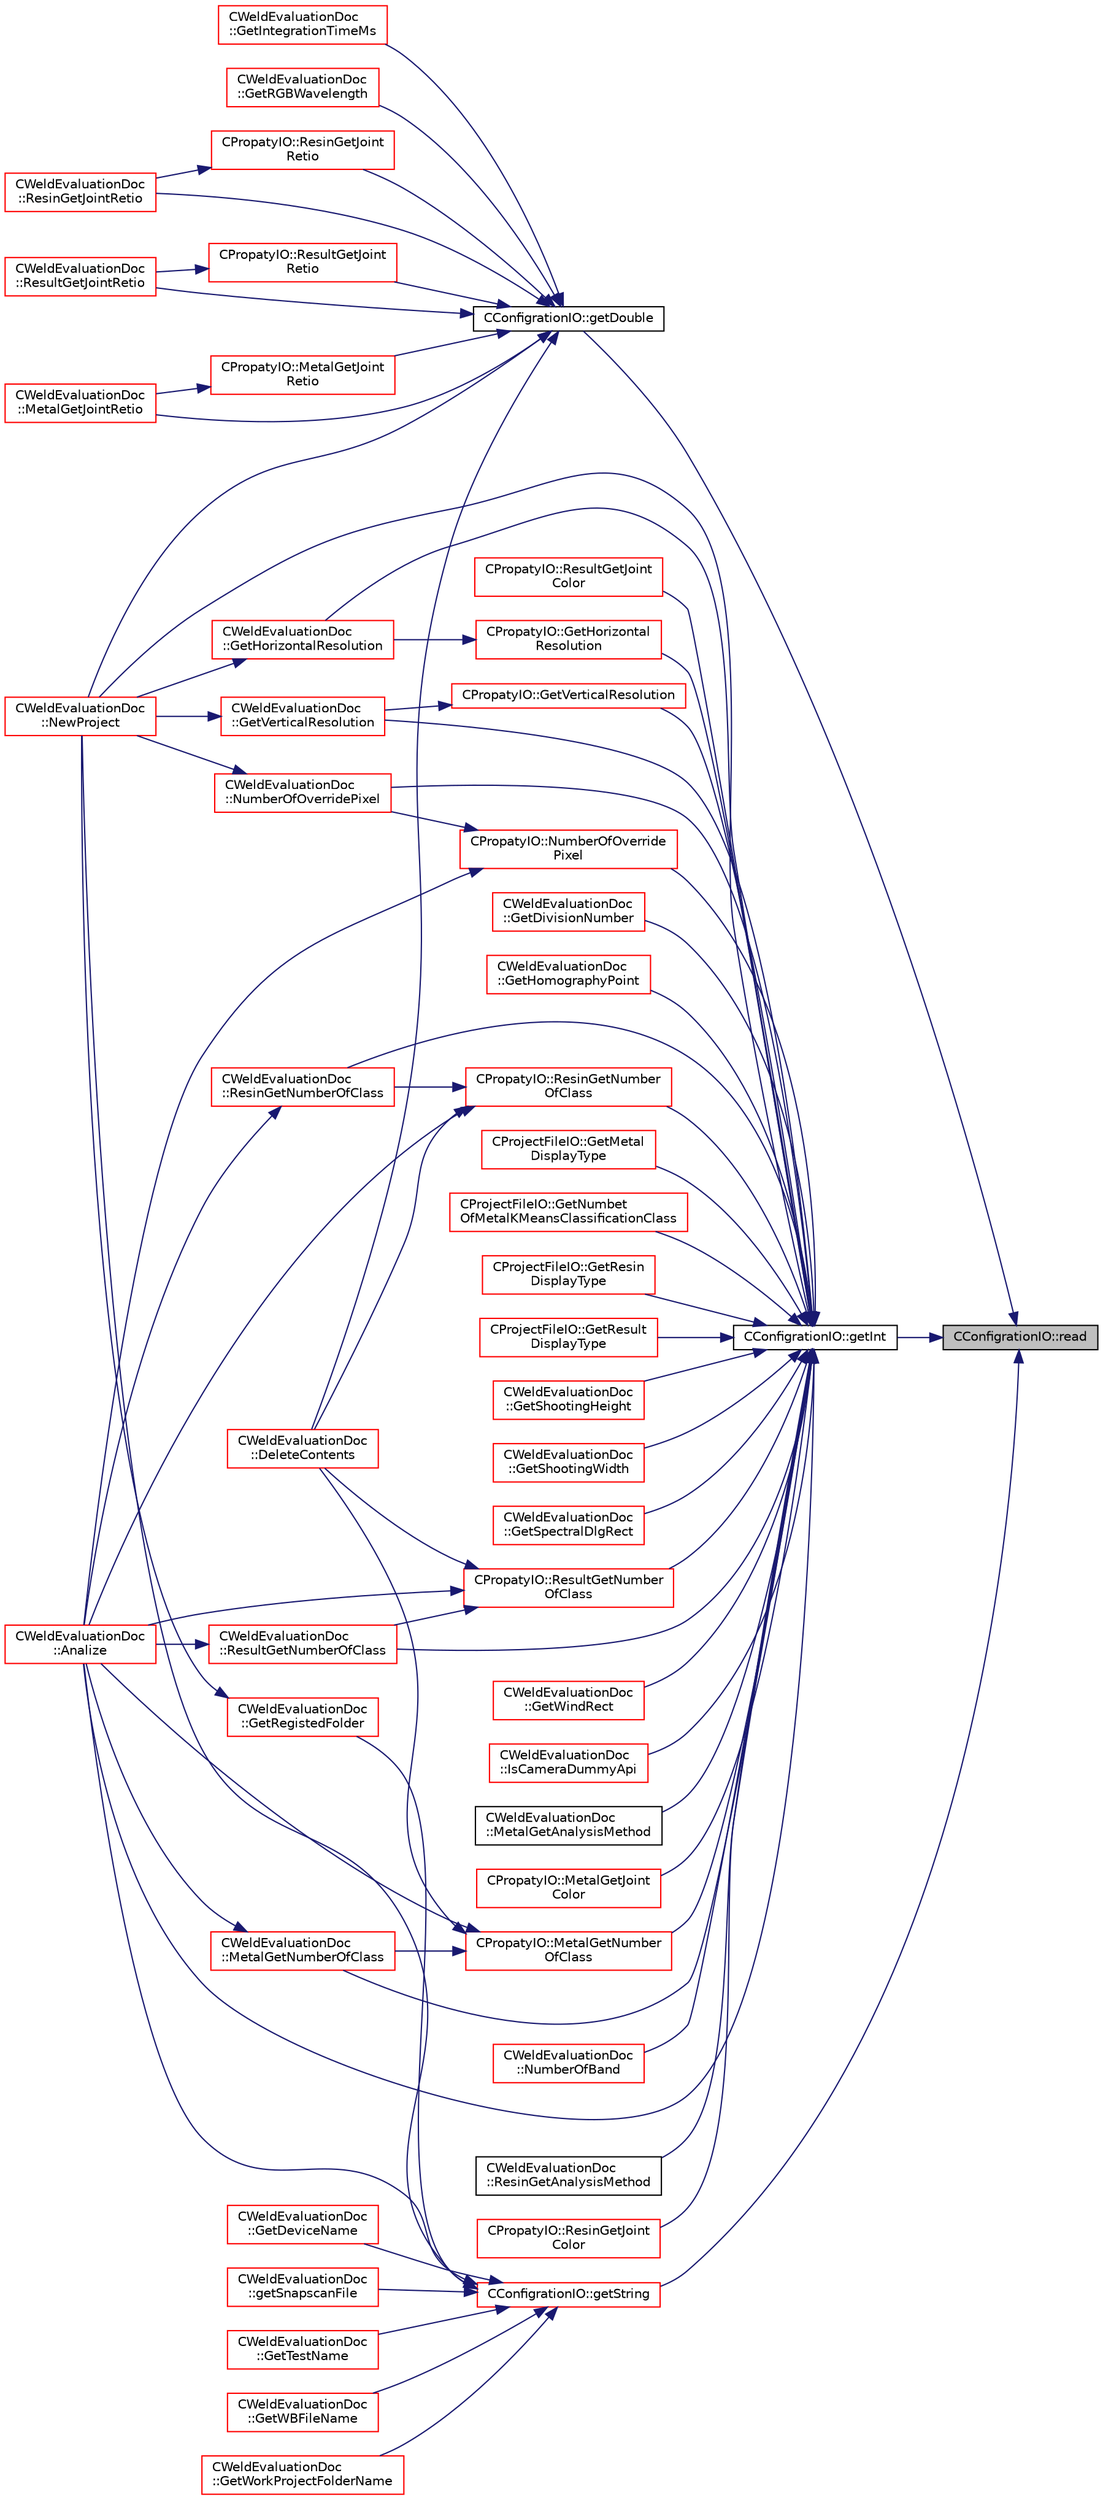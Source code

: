digraph "CConfigrationIO::read"
{
 // LATEX_PDF_SIZE
  edge [fontname="Helvetica",fontsize="10",labelfontname="Helvetica",labelfontsize="10"];
  node [fontname="Helvetica",fontsize="10",shape=record];
  rankdir="RL";
  Node1 [label="CConfigrationIO::read",height=0.2,width=0.4,color="black", fillcolor="grey75", style="filled", fontcolor="black",tooltip="指定セクションのキー値を取得"];
  Node1 -> Node2 [dir="back",color="midnightblue",fontsize="10",style="solid",fontname="Helvetica"];
  Node2 [label="CConfigrationIO::getDouble",height=0.2,width=0.4,color="black", fillcolor="white", style="filled",URL="$class_c_configration_i_o.html#a460fe4c9b31d05649b998bcf78f2568d",tooltip="指定セクションのキー値（浮動小数点）を取得"];
  Node2 -> Node3 [dir="back",color="midnightblue",fontsize="10",style="solid",fontname="Helvetica"];
  Node3 [label="CWeldEvaluationDoc\l::DeleteContents",height=0.2,width=0.4,color="red", fillcolor="white", style="filled",URL="$class_c_weld_evaluation_doc.html#a21fcb772f7329ee52b9b1922b133eca0",tooltip="スキャン情報の削除"];
  Node2 -> Node5 [dir="back",color="midnightblue",fontsize="10",style="solid",fontname="Helvetica"];
  Node5 [label="CWeldEvaluationDoc\l::GetIntegrationTimeMs",height=0.2,width=0.4,color="red", fillcolor="white", style="filled",URL="$class_c_weld_evaluation_doc.html#aee173a16c4edff26f7f7f0bd15c1c671",tooltip="Integration_time_msの取得"];
  Node2 -> Node13 [dir="back",color="midnightblue",fontsize="10",style="solid",fontname="Helvetica"];
  Node13 [label="CWeldEvaluationDoc\l::GetRGBWavelength",height=0.2,width=0.4,color="red", fillcolor="white", style="filled",URL="$class_c_weld_evaluation_doc.html#ae577258982004882884d764ae48164eb",tooltip="RGBに対応する波長の取得"];
  Node2 -> Node18 [dir="back",color="midnightblue",fontsize="10",style="solid",fontname="Helvetica"];
  Node18 [label="CPropatyIO::MetalGetJoint\lRetio",height=0.2,width=0.4,color="red", fillcolor="white", style="filled",URL="$class_c_propaty_i_o.html#a939aaef4c4b84ea0ea2add3357e0f4de",tooltip="金属面の接合割合の取得"];
  Node18 -> Node19 [dir="back",color="midnightblue",fontsize="10",style="solid",fontname="Helvetica"];
  Node19 [label="CWeldEvaluationDoc\l::MetalGetJointRetio",height=0.2,width=0.4,color="red", fillcolor="white", style="filled",URL="$class_c_weld_evaluation_doc.html#a61956e7eb297d683b54230eb2af662de",tooltip="金属面の接合割合の取得"];
  Node2 -> Node19 [dir="back",color="midnightblue",fontsize="10",style="solid",fontname="Helvetica"];
  Node2 -> Node37 [dir="back",color="midnightblue",fontsize="10",style="solid",fontname="Helvetica"];
  Node37 [label="CWeldEvaluationDoc\l::NewProject",height=0.2,width=0.4,color="red", fillcolor="white", style="filled",URL="$class_c_weld_evaluation_doc.html#a0aec3875f86f89c63daf5161cfded60d",tooltip="新規プロジェクトの構築"];
  Node2 -> Node41 [dir="back",color="midnightblue",fontsize="10",style="solid",fontname="Helvetica"];
  Node41 [label="CPropatyIO::ResinGetJoint\lRetio",height=0.2,width=0.4,color="red", fillcolor="white", style="filled",URL="$class_c_propaty_i_o.html#a75dffdbfb7f4a76575bc2acf30a272e7",tooltip="樹脂面の接合割合の取得"];
  Node41 -> Node42 [dir="back",color="midnightblue",fontsize="10",style="solid",fontname="Helvetica"];
  Node42 [label="CWeldEvaluationDoc\l::ResinGetJointRetio",height=0.2,width=0.4,color="red", fillcolor="white", style="filled",URL="$class_c_weld_evaluation_doc.html#a99bb7cd0ecc7f447d7589abe934d23ef",tooltip="樹脂面の接合割合の取得"];
  Node2 -> Node42 [dir="back",color="midnightblue",fontsize="10",style="solid",fontname="Helvetica"];
  Node2 -> Node43 [dir="back",color="midnightblue",fontsize="10",style="solid",fontname="Helvetica"];
  Node43 [label="CPropatyIO::ResultGetJoint\lRetio",height=0.2,width=0.4,color="red", fillcolor="white", style="filled",URL="$class_c_propaty_i_o.html#ad2e31b8ac94a89d82b456db42206807d",tooltip="接合結果の接合割合の取得"];
  Node43 -> Node44 [dir="back",color="midnightblue",fontsize="10",style="solid",fontname="Helvetica"];
  Node44 [label="CWeldEvaluationDoc\l::ResultGetJointRetio",height=0.2,width=0.4,color="red", fillcolor="white", style="filled",URL="$class_c_weld_evaluation_doc.html#a19fa54d5d36074f7c99cf7bb96e40c08",tooltip="接合結果の接合割合の取得"];
  Node2 -> Node44 [dir="back",color="midnightblue",fontsize="10",style="solid",fontname="Helvetica"];
  Node1 -> Node45 [dir="back",color="midnightblue",fontsize="10",style="solid",fontname="Helvetica"];
  Node45 [label="CConfigrationIO::getInt",height=0.2,width=0.4,color="black", fillcolor="white", style="filled",URL="$class_c_configration_i_o.html#a60d2dbaa282946adcc42ebd04fc08805",tooltip="指定セクションのキー値（整数）を取得"];
  Node45 -> Node46 [dir="back",color="midnightblue",fontsize="10",style="solid",fontname="Helvetica"];
  Node46 [label="CWeldEvaluationDoc\l::Analize",height=0.2,width=0.4,color="red", fillcolor="white", style="filled",URL="$class_c_weld_evaluation_doc.html#aec529b21bcd80053e9ace596cc28ee56",tooltip="解析の実施"];
  Node45 -> Node48 [dir="back",color="midnightblue",fontsize="10",style="solid",fontname="Helvetica"];
  Node48 [label="CWeldEvaluationDoc\l::GetDivisionNumber",height=0.2,width=0.4,color="red", fillcolor="white", style="filled",URL="$class_c_weld_evaluation_doc.html#aee561efed326292905db01ea2a360a9a",tooltip="スキャンの分割数"];
  Node45 -> Node49 [dir="back",color="midnightblue",fontsize="10",style="solid",fontname="Helvetica"];
  Node49 [label="CWeldEvaluationDoc\l::GetHomographyPoint",height=0.2,width=0.4,color="red", fillcolor="white", style="filled",URL="$class_c_weld_evaluation_doc.html#a79efcba4f34fdb1de1c05ec081c0a376",tooltip="射影変換用頂点の取得"];
  Node45 -> Node50 [dir="back",color="midnightblue",fontsize="10",style="solid",fontname="Helvetica"];
  Node50 [label="CWeldEvaluationDoc\l::GetHorizontalResolution",height=0.2,width=0.4,color="red", fillcolor="white", style="filled",URL="$class_c_weld_evaluation_doc.html#ad48d4a00fc87bf6e0e8efab2c1e1279f",tooltip="横方向の解像度の取得"];
  Node50 -> Node37 [dir="back",color="midnightblue",fontsize="10",style="solid",fontname="Helvetica"];
  Node45 -> Node52 [dir="back",color="midnightblue",fontsize="10",style="solid",fontname="Helvetica"];
  Node52 [label="CPropatyIO::GetHorizontal\lResolution",height=0.2,width=0.4,color="red", fillcolor="white", style="filled",URL="$class_c_propaty_i_o.html#a39ef807cadcf61a48b387e47ca5bdfde",tooltip="横方向の解像度の取得"];
  Node52 -> Node50 [dir="back",color="midnightblue",fontsize="10",style="solid",fontname="Helvetica"];
  Node45 -> Node54 [dir="back",color="midnightblue",fontsize="10",style="solid",fontname="Helvetica"];
  Node54 [label="CProjectFileIO::GetMetal\lDisplayType",height=0.2,width=0.4,color="red", fillcolor="white", style="filled",URL="$class_c_project_file_i_o.html#a01bc129069b3ba05ed979729f88be551",tooltip="金属画像表示タイプの取得"];
  Node45 -> Node67 [dir="back",color="midnightblue",fontsize="10",style="solid",fontname="Helvetica"];
  Node67 [label="CProjectFileIO::GetNumbet\lOfMetalKMeansClassificationClass",height=0.2,width=0.4,color="red", fillcolor="white", style="filled",URL="$class_c_project_file_i_o.html#aa24365effd8b5ca352ea09f73031fb3d",tooltip="作成された金属面K-Means解析のクラス数の取得"];
  Node45 -> Node69 [dir="back",color="midnightblue",fontsize="10",style="solid",fontname="Helvetica"];
  Node69 [label="CProjectFileIO::GetResin\lDisplayType",height=0.2,width=0.4,color="red", fillcolor="white", style="filled",URL="$class_c_project_file_i_o.html#ae824553dca5d5e1f69ea7e4687dd1588",tooltip="樹脂画像表示タイプの取得"];
  Node45 -> Node70 [dir="back",color="midnightblue",fontsize="10",style="solid",fontname="Helvetica"];
  Node70 [label="CProjectFileIO::GetResult\lDisplayType",height=0.2,width=0.4,color="red", fillcolor="white", style="filled",URL="$class_c_project_file_i_o.html#a3ff4f09ff5ba28cac5284611c2f4a628",tooltip="接合結果画像表示タイプの取得"];
  Node45 -> Node71 [dir="back",color="midnightblue",fontsize="10",style="solid",fontname="Helvetica"];
  Node71 [label="CWeldEvaluationDoc\l::GetShootingHeight",height=0.2,width=0.4,color="red", fillcolor="white", style="filled",URL="$class_c_weld_evaluation_doc.html#a55485766139b9685d1ed9a5e61a06e7b",tooltip="撮影高さの取得"];
  Node45 -> Node77 [dir="back",color="midnightblue",fontsize="10",style="solid",fontname="Helvetica"];
  Node77 [label="CWeldEvaluationDoc\l::GetShootingWidth",height=0.2,width=0.4,color="red", fillcolor="white", style="filled",URL="$class_c_weld_evaluation_doc.html#a9ef01c2fd9ec8ef296388a8048fe32fa",tooltip="撮影幅の取得"];
  Node45 -> Node78 [dir="back",color="midnightblue",fontsize="10",style="solid",fontname="Helvetica"];
  Node78 [label="CWeldEvaluationDoc\l::GetSpectralDlgRect",height=0.2,width=0.4,color="red", fillcolor="white", style="filled",URL="$class_c_weld_evaluation_doc.html#a0930d73e177d0881201ebf89d3a206fa",tooltip="区間スペクトルダイアログの位置とサイズの取得"];
  Node45 -> Node80 [dir="back",color="midnightblue",fontsize="10",style="solid",fontname="Helvetica"];
  Node80 [label="CPropatyIO::GetVerticalResolution",height=0.2,width=0.4,color="red", fillcolor="white", style="filled",URL="$class_c_propaty_i_o.html#a6cc4479cfd0b46ed6189985fcf02bbad",tooltip="縦方向の解像度の取得"];
  Node80 -> Node81 [dir="back",color="midnightblue",fontsize="10",style="solid",fontname="Helvetica"];
  Node81 [label="CWeldEvaluationDoc\l::GetVerticalResolution",height=0.2,width=0.4,color="red", fillcolor="white", style="filled",URL="$class_c_weld_evaluation_doc.html#acb185b5cb5f8e080c3e082e6def82cb6",tooltip="縦方向の解像度の取得"];
  Node81 -> Node37 [dir="back",color="midnightblue",fontsize="10",style="solid",fontname="Helvetica"];
  Node45 -> Node81 [dir="back",color="midnightblue",fontsize="10",style="solid",fontname="Helvetica"];
  Node45 -> Node82 [dir="back",color="midnightblue",fontsize="10",style="solid",fontname="Helvetica"];
  Node82 [label="CWeldEvaluationDoc\l::GetWindRect",height=0.2,width=0.4,color="red", fillcolor="white", style="filled",URL="$class_c_weld_evaluation_doc.html#a358d0e31dd3cf88f0100ed648d70fd9d",tooltip="メインウインドの位置とサイズの取得"];
  Node45 -> Node83 [dir="back",color="midnightblue",fontsize="10",style="solid",fontname="Helvetica"];
  Node83 [label="CWeldEvaluationDoc\l::IsCameraDummyApi",height=0.2,width=0.4,color="red", fillcolor="white", style="filled",URL="$class_c_weld_evaluation_doc.html#a7aff2c8f3a98f64977aad4f698b46cf1",tooltip="カメラダミーモジュール使用有無判定"];
  Node45 -> Node84 [dir="back",color="midnightblue",fontsize="10",style="solid",fontname="Helvetica"];
  Node84 [label="CWeldEvaluationDoc\l::MetalGetAnalysisMethod",height=0.2,width=0.4,color="black", fillcolor="white", style="filled",URL="$class_c_weld_evaluation_doc.html#a85f246fcb88e06a5176d41e77f54be8f",tooltip="金属面の解析方法の取得"];
  Node45 -> Node85 [dir="back",color="midnightblue",fontsize="10",style="solid",fontname="Helvetica"];
  Node85 [label="CPropatyIO::MetalGetJoint\lColor",height=0.2,width=0.4,color="red", fillcolor="white", style="filled",URL="$class_c_propaty_i_o.html#a50ade1ca7090d25d15b77806756afc6e",tooltip="金属面の接合色の取得"];
  Node45 -> Node87 [dir="back",color="midnightblue",fontsize="10",style="solid",fontname="Helvetica"];
  Node87 [label="CPropatyIO::MetalGetNumber\lOfClass",height=0.2,width=0.4,color="red", fillcolor="white", style="filled",URL="$class_c_propaty_i_o.html#a16a55c3db357af77e875c008c5837dee",tooltip="金属面の分類数の取得"];
  Node87 -> Node46 [dir="back",color="midnightblue",fontsize="10",style="solid",fontname="Helvetica"];
  Node87 -> Node3 [dir="back",color="midnightblue",fontsize="10",style="solid",fontname="Helvetica"];
  Node87 -> Node88 [dir="back",color="midnightblue",fontsize="10",style="solid",fontname="Helvetica"];
  Node88 [label="CWeldEvaluationDoc\l::MetalGetNumberOfClass",height=0.2,width=0.4,color="red", fillcolor="white", style="filled",URL="$class_c_weld_evaluation_doc.html#a3f5f6a5e4e73e405f35dfd789d004e67",tooltip="金属面の分類数の取得"];
  Node88 -> Node46 [dir="back",color="midnightblue",fontsize="10",style="solid",fontname="Helvetica"];
  Node45 -> Node88 [dir="back",color="midnightblue",fontsize="10",style="solid",fontname="Helvetica"];
  Node45 -> Node37 [dir="back",color="midnightblue",fontsize="10",style="solid",fontname="Helvetica"];
  Node45 -> Node89 [dir="back",color="midnightblue",fontsize="10",style="solid",fontname="Helvetica"];
  Node89 [label="CWeldEvaluationDoc\l::NumberOfBand",height=0.2,width=0.4,color="red", fillcolor="white", style="filled",URL="$class_c_weld_evaluation_doc.html#aabcea1b96c3d5701c9fb0f3408b1cc7a",tooltip="バンド数の取得"];
  Node45 -> Node90 [dir="back",color="midnightblue",fontsize="10",style="solid",fontname="Helvetica"];
  Node90 [label="CPropatyIO::NumberOfOverride\lPixel",height=0.2,width=0.4,color="red", fillcolor="white", style="filled",URL="$class_c_propaty_i_o.html#a0e15acb901cceb99e15113ca5d239e13",tooltip="重なりピクセル数の取得"];
  Node90 -> Node46 [dir="back",color="midnightblue",fontsize="10",style="solid",fontname="Helvetica"];
  Node90 -> Node91 [dir="back",color="midnightblue",fontsize="10",style="solid",fontname="Helvetica"];
  Node91 [label="CWeldEvaluationDoc\l::NumberOfOverridePixel",height=0.2,width=0.4,color="red", fillcolor="white", style="filled",URL="$class_c_weld_evaluation_doc.html#af0dd89540e9d6522bc50cf1b1e2aef42",tooltip="重なりピクセル数の取得"];
  Node91 -> Node37 [dir="back",color="midnightblue",fontsize="10",style="solid",fontname="Helvetica"];
  Node45 -> Node91 [dir="back",color="midnightblue",fontsize="10",style="solid",fontname="Helvetica"];
  Node45 -> Node92 [dir="back",color="midnightblue",fontsize="10",style="solid",fontname="Helvetica"];
  Node92 [label="CWeldEvaluationDoc\l::ResinGetAnalysisMethod",height=0.2,width=0.4,color="black", fillcolor="white", style="filled",URL="$class_c_weld_evaluation_doc.html#a2dc5f7f1ecde114717497554dcba7259",tooltip="樹脂面の解析方法の取得"];
  Node45 -> Node93 [dir="back",color="midnightblue",fontsize="10",style="solid",fontname="Helvetica"];
  Node93 [label="CPropatyIO::ResinGetJoint\lColor",height=0.2,width=0.4,color="red", fillcolor="white", style="filled",URL="$class_c_propaty_i_o.html#a5c967c92a74f00b481594fedb954680e",tooltip="樹脂面の接合色の取得"];
  Node45 -> Node95 [dir="back",color="midnightblue",fontsize="10",style="solid",fontname="Helvetica"];
  Node95 [label="CPropatyIO::ResinGetNumber\lOfClass",height=0.2,width=0.4,color="red", fillcolor="white", style="filled",URL="$class_c_propaty_i_o.html#a4ccce7edae07c0d331960ca1104aa375",tooltip="樹脂面の分類数の取得"];
  Node95 -> Node46 [dir="back",color="midnightblue",fontsize="10",style="solid",fontname="Helvetica"];
  Node95 -> Node3 [dir="back",color="midnightblue",fontsize="10",style="solid",fontname="Helvetica"];
  Node95 -> Node96 [dir="back",color="midnightblue",fontsize="10",style="solid",fontname="Helvetica"];
  Node96 [label="CWeldEvaluationDoc\l::ResinGetNumberOfClass",height=0.2,width=0.4,color="red", fillcolor="white", style="filled",URL="$class_c_weld_evaluation_doc.html#ab2690e8124c3eed981a213ad89ec2c6f",tooltip="樹脂面の分類数の取得"];
  Node96 -> Node46 [dir="back",color="midnightblue",fontsize="10",style="solid",fontname="Helvetica"];
  Node45 -> Node96 [dir="back",color="midnightblue",fontsize="10",style="solid",fontname="Helvetica"];
  Node45 -> Node97 [dir="back",color="midnightblue",fontsize="10",style="solid",fontname="Helvetica"];
  Node97 [label="CPropatyIO::ResultGetJoint\lColor",height=0.2,width=0.4,color="red", fillcolor="white", style="filled",URL="$class_c_propaty_i_o.html#a79b27c619a2dc3c98893a196dc173f38",tooltip="接合結果の接合色の取得"];
  Node45 -> Node99 [dir="back",color="midnightblue",fontsize="10",style="solid",fontname="Helvetica"];
  Node99 [label="CPropatyIO::ResultGetNumber\lOfClass",height=0.2,width=0.4,color="red", fillcolor="white", style="filled",URL="$class_c_propaty_i_o.html#a3c255aa66e4a529223b8fc4dcaf4df18",tooltip="接合結果の分類数の取得"];
  Node99 -> Node46 [dir="back",color="midnightblue",fontsize="10",style="solid",fontname="Helvetica"];
  Node99 -> Node3 [dir="back",color="midnightblue",fontsize="10",style="solid",fontname="Helvetica"];
  Node99 -> Node100 [dir="back",color="midnightblue",fontsize="10",style="solid",fontname="Helvetica"];
  Node100 [label="CWeldEvaluationDoc\l::ResultGetNumberOfClass",height=0.2,width=0.4,color="red", fillcolor="white", style="filled",URL="$class_c_weld_evaluation_doc.html#a1f6b84e20d4bedc5ceea6d96e9982cec",tooltip="接合結果の分類数の取得"];
  Node100 -> Node46 [dir="back",color="midnightblue",fontsize="10",style="solid",fontname="Helvetica"];
  Node45 -> Node100 [dir="back",color="midnightblue",fontsize="10",style="solid",fontname="Helvetica"];
  Node1 -> Node101 [dir="back",color="midnightblue",fontsize="10",style="solid",fontname="Helvetica"];
  Node101 [label="CConfigrationIO::getString",height=0.2,width=0.4,color="red", fillcolor="white", style="filled",URL="$class_c_configration_i_o.html#a1c72779785c9de9ab2525d7320d12658",tooltip="指定セクションのキー値（文字列）を取得"];
  Node101 -> Node46 [dir="back",color="midnightblue",fontsize="10",style="solid",fontname="Helvetica"];
  Node101 -> Node102 [dir="back",color="midnightblue",fontsize="10",style="solid",fontname="Helvetica"];
  Node102 [label="CWeldEvaluationDoc\l::GetDeviceName",height=0.2,width=0.4,color="red", fillcolor="white", style="filled",URL="$class_c_weld_evaluation_doc.html#a7e533454b41c09a29279af6de516c913",tooltip="デバイス名の取得"];
  Node101 -> Node103 [dir="back",color="midnightblue",fontsize="10",style="solid",fontname="Helvetica"];
  Node103 [label="CWeldEvaluationDoc\l::GetRegistedFolder",height=0.2,width=0.4,color="red", fillcolor="white", style="filled",URL="$class_c_weld_evaluation_doc.html#ad3746774f32e3fa3fc4ebc4d4510d0ee",tooltip="登録済み試験格納フォルダの取得"];
  Node103 -> Node37 [dir="back",color="midnightblue",fontsize="10",style="solid",fontname="Helvetica"];
  Node101 -> Node109 [dir="back",color="midnightblue",fontsize="10",style="solid",fontname="Helvetica"];
  Node109 [label="CWeldEvaluationDoc\l::getSnapscanFile",height=0.2,width=0.4,color="red", fillcolor="white", style="filled",URL="$class_c_weld_evaluation_doc.html#a152e6527d44932f0c75c0eeda8b7cc29",tooltip="スナップスキャンファイルパスの取得"];
  Node101 -> Node110 [dir="back",color="midnightblue",fontsize="10",style="solid",fontname="Helvetica"];
  Node110 [label="CWeldEvaluationDoc\l::GetTestName",height=0.2,width=0.4,color="red", fillcolor="white", style="filled",URL="$class_c_weld_evaluation_doc.html#ad9712f68619dcab924e5c06b439e1c75",tooltip="名称の取得"];
  Node101 -> Node112 [dir="back",color="midnightblue",fontsize="10",style="solid",fontname="Helvetica"];
  Node112 [label="CWeldEvaluationDoc\l::GetWBFileName",height=0.2,width=0.4,color="red", fillcolor="white", style="filled",URL="$class_c_weld_evaluation_doc.html#a999ae33c47280fcd8d7a759b0de05c2a",tooltip="ホワイトバランスファイル名の取得"];
  Node101 -> Node113 [dir="back",color="midnightblue",fontsize="10",style="solid",fontname="Helvetica"];
  Node113 [label="CWeldEvaluationDoc\l::GetWorkProjectFolderName",height=0.2,width=0.4,color="red", fillcolor="white", style="filled",URL="$class_c_weld_evaluation_doc.html#a257f53f62470c8a5bde34819d1843362",tooltip="ワークプロジェクト名の取得"];
  Node101 -> Node37 [dir="back",color="midnightblue",fontsize="10",style="solid",fontname="Helvetica"];
}
